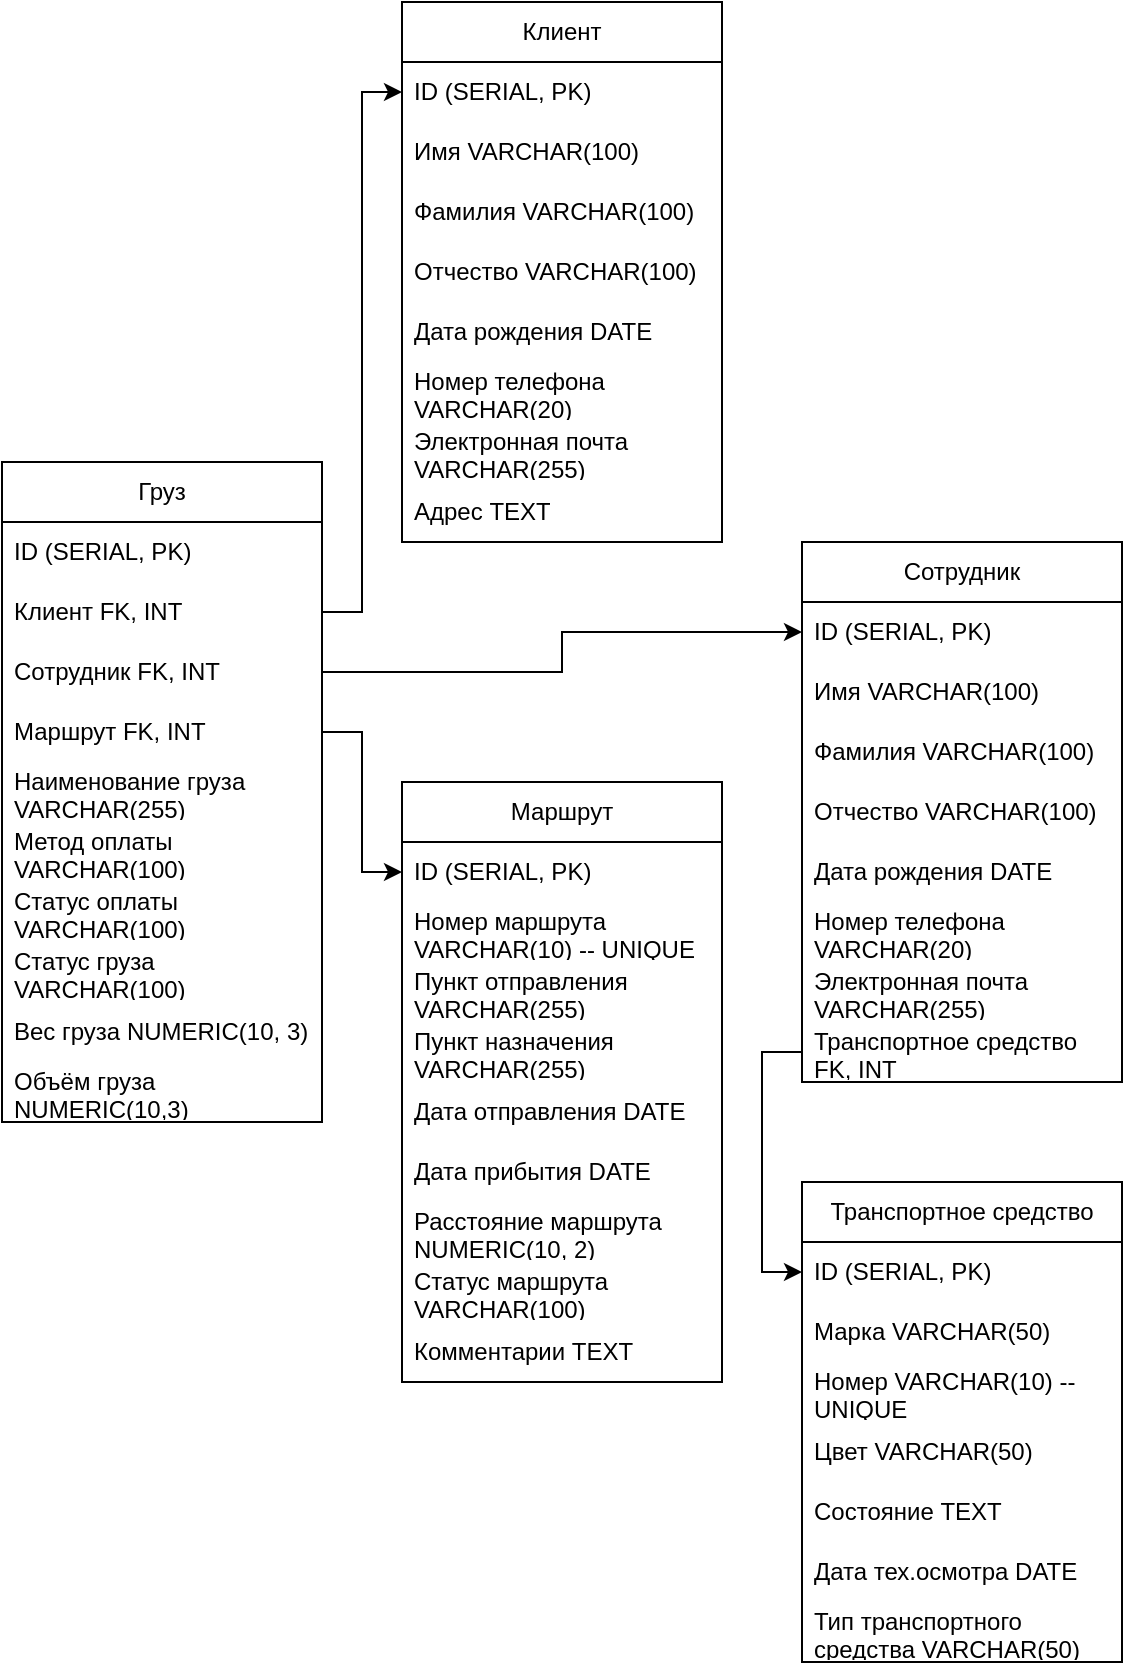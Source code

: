 <mxfile version="27.0.5">
  <diagram name="Страница — 1" id="SLzWMoVGxUSTEZAsDXh0">
    <mxGraphModel dx="1668" dy="934" grid="1" gridSize="10" guides="1" tooltips="1" connect="1" arrows="1" fold="1" page="1" pageScale="1" pageWidth="827" pageHeight="1169" math="0" shadow="0">
      <root>
        <mxCell id="0" />
        <mxCell id="1" parent="0" />
        <mxCell id="r6y92Ip3MjstLrygSpo1-1" value="Груз" style="swimlane;fontStyle=0;childLayout=stackLayout;horizontal=1;startSize=30;horizontalStack=0;resizeParent=1;resizeParentMax=0;resizeLast=0;collapsible=1;marginBottom=0;whiteSpace=wrap;html=1;" vertex="1" parent="1">
          <mxGeometry x="40" y="320" width="160" height="330" as="geometry" />
        </mxCell>
        <mxCell id="r6y92Ip3MjstLrygSpo1-2" value="ID (SERIAL, PK)" style="text;strokeColor=none;fillColor=none;align=left;verticalAlign=middle;spacingLeft=4;spacingRight=4;overflow=hidden;points=[[0,0.5],[1,0.5]];portConstraint=eastwest;rotatable=0;whiteSpace=wrap;html=1;" vertex="1" parent="r6y92Ip3MjstLrygSpo1-1">
          <mxGeometry y="30" width="160" height="30" as="geometry" />
        </mxCell>
        <mxCell id="r6y92Ip3MjstLrygSpo1-3" value="Клиент FK, INT" style="text;strokeColor=none;fillColor=none;align=left;verticalAlign=middle;spacingLeft=4;spacingRight=4;overflow=hidden;points=[[0,0.5],[1,0.5]];portConstraint=eastwest;rotatable=0;whiteSpace=wrap;html=1;" vertex="1" parent="r6y92Ip3MjstLrygSpo1-1">
          <mxGeometry y="60" width="160" height="30" as="geometry" />
        </mxCell>
        <mxCell id="r6y92Ip3MjstLrygSpo1-4" value="Сотрудник FK, INT" style="text;strokeColor=none;fillColor=none;align=left;verticalAlign=middle;spacingLeft=4;spacingRight=4;overflow=hidden;points=[[0,0.5],[1,0.5]];portConstraint=eastwest;rotatable=0;whiteSpace=wrap;html=1;" vertex="1" parent="r6y92Ip3MjstLrygSpo1-1">
          <mxGeometry y="90" width="160" height="30" as="geometry" />
        </mxCell>
        <mxCell id="r6y92Ip3MjstLrygSpo1-32" value="Маршрут FK, INT" style="text;strokeColor=none;fillColor=none;align=left;verticalAlign=middle;spacingLeft=4;spacingRight=4;overflow=hidden;points=[[0,0.5],[1,0.5]];portConstraint=eastwest;rotatable=0;whiteSpace=wrap;html=1;" vertex="1" parent="r6y92Ip3MjstLrygSpo1-1">
          <mxGeometry y="120" width="160" height="30" as="geometry" />
        </mxCell>
        <mxCell id="r6y92Ip3MjstLrygSpo1-44" value="Наименование груза VARCHAR(255)" style="text;strokeColor=none;fillColor=none;align=left;verticalAlign=middle;spacingLeft=4;spacingRight=4;overflow=hidden;points=[[0,0.5],[1,0.5]];portConstraint=eastwest;rotatable=0;whiteSpace=wrap;html=1;" vertex="1" parent="r6y92Ip3MjstLrygSpo1-1">
          <mxGeometry y="150" width="160" height="30" as="geometry" />
        </mxCell>
        <mxCell id="r6y92Ip3MjstLrygSpo1-45" value="Метод оплаты VARCHAR(100)" style="text;strokeColor=none;fillColor=none;align=left;verticalAlign=middle;spacingLeft=4;spacingRight=4;overflow=hidden;points=[[0,0.5],[1,0.5]];portConstraint=eastwest;rotatable=0;whiteSpace=wrap;html=1;" vertex="1" parent="r6y92Ip3MjstLrygSpo1-1">
          <mxGeometry y="180" width="160" height="30" as="geometry" />
        </mxCell>
        <mxCell id="r6y92Ip3MjstLrygSpo1-47" value="Статус оплаты VARCHAR(100)" style="text;strokeColor=none;fillColor=none;align=left;verticalAlign=middle;spacingLeft=4;spacingRight=4;overflow=hidden;points=[[0,0.5],[1,0.5]];portConstraint=eastwest;rotatable=0;whiteSpace=wrap;html=1;" vertex="1" parent="r6y92Ip3MjstLrygSpo1-1">
          <mxGeometry y="210" width="160" height="30" as="geometry" />
        </mxCell>
        <mxCell id="r6y92Ip3MjstLrygSpo1-46" value="Статус груза VARCHAR(100)" style="text;strokeColor=none;fillColor=none;align=left;verticalAlign=middle;spacingLeft=4;spacingRight=4;overflow=hidden;points=[[0,0.5],[1,0.5]];portConstraint=eastwest;rotatable=0;whiteSpace=wrap;html=1;" vertex="1" parent="r6y92Ip3MjstLrygSpo1-1">
          <mxGeometry y="240" width="160" height="30" as="geometry" />
        </mxCell>
        <mxCell id="r6y92Ip3MjstLrygSpo1-59" value="Вес груза NUMERIC(10, 3)" style="text;strokeColor=none;fillColor=none;align=left;verticalAlign=middle;spacingLeft=4;spacingRight=4;overflow=hidden;points=[[0,0.5],[1,0.5]];portConstraint=eastwest;rotatable=0;whiteSpace=wrap;html=1;" vertex="1" parent="r6y92Ip3MjstLrygSpo1-1">
          <mxGeometry y="270" width="160" height="30" as="geometry" />
        </mxCell>
        <mxCell id="r6y92Ip3MjstLrygSpo1-60" value="Объём груза NUMERIC(10,3)" style="text;strokeColor=none;fillColor=none;align=left;verticalAlign=middle;spacingLeft=4;spacingRight=4;overflow=hidden;points=[[0,0.5],[1,0.5]];portConstraint=eastwest;rotatable=0;whiteSpace=wrap;html=1;" vertex="1" parent="r6y92Ip3MjstLrygSpo1-1">
          <mxGeometry y="300" width="160" height="30" as="geometry" />
        </mxCell>
        <mxCell id="r6y92Ip3MjstLrygSpo1-9" value="Клиент" style="swimlane;fontStyle=0;childLayout=stackLayout;horizontal=1;startSize=30;horizontalStack=0;resizeParent=1;resizeParentMax=0;resizeLast=0;collapsible=1;marginBottom=0;whiteSpace=wrap;html=1;" vertex="1" parent="1">
          <mxGeometry x="240" y="90" width="160" height="270" as="geometry" />
        </mxCell>
        <mxCell id="r6y92Ip3MjstLrygSpo1-10" value="ID (SERIAL, PK)" style="text;strokeColor=none;fillColor=none;align=left;verticalAlign=middle;spacingLeft=4;spacingRight=4;overflow=hidden;points=[[0,0.5],[1,0.5]];portConstraint=eastwest;rotatable=0;whiteSpace=wrap;html=1;" vertex="1" parent="r6y92Ip3MjstLrygSpo1-9">
          <mxGeometry y="30" width="160" height="30" as="geometry" />
        </mxCell>
        <mxCell id="r6y92Ip3MjstLrygSpo1-12" value="Имя VARCHAR(100)" style="text;strokeColor=none;fillColor=none;align=left;verticalAlign=middle;spacingLeft=4;spacingRight=4;overflow=hidden;points=[[0,0.5],[1,0.5]];portConstraint=eastwest;rotatable=0;whiteSpace=wrap;html=1;" vertex="1" parent="r6y92Ip3MjstLrygSpo1-9">
          <mxGeometry y="60" width="160" height="30" as="geometry" />
        </mxCell>
        <mxCell id="r6y92Ip3MjstLrygSpo1-29" value="Фамилия VARCHAR(100)" style="text;strokeColor=none;fillColor=none;align=left;verticalAlign=middle;spacingLeft=4;spacingRight=4;overflow=hidden;points=[[0,0.5],[1,0.5]];portConstraint=eastwest;rotatable=0;whiteSpace=wrap;html=1;" vertex="1" parent="r6y92Ip3MjstLrygSpo1-9">
          <mxGeometry y="90" width="160" height="30" as="geometry" />
        </mxCell>
        <mxCell id="r6y92Ip3MjstLrygSpo1-30" value="Отчество VARCHAR(100)" style="text;strokeColor=none;fillColor=none;align=left;verticalAlign=middle;spacingLeft=4;spacingRight=4;overflow=hidden;points=[[0,0.5],[1,0.5]];portConstraint=eastwest;rotatable=0;whiteSpace=wrap;html=1;" vertex="1" parent="r6y92Ip3MjstLrygSpo1-9">
          <mxGeometry y="120" width="160" height="30" as="geometry" />
        </mxCell>
        <mxCell id="r6y92Ip3MjstLrygSpo1-53" value="Дата рождения DATE" style="text;strokeColor=none;fillColor=none;align=left;verticalAlign=middle;spacingLeft=4;spacingRight=4;overflow=hidden;points=[[0,0.5],[1,0.5]];portConstraint=eastwest;rotatable=0;whiteSpace=wrap;html=1;" vertex="1" parent="r6y92Ip3MjstLrygSpo1-9">
          <mxGeometry y="150" width="160" height="30" as="geometry" />
        </mxCell>
        <mxCell id="r6y92Ip3MjstLrygSpo1-49" value="Номер телефона VARCHAR(20)" style="text;strokeColor=none;fillColor=none;align=left;verticalAlign=middle;spacingLeft=4;spacingRight=4;overflow=hidden;points=[[0,0.5],[1,0.5]];portConstraint=eastwest;rotatable=0;whiteSpace=wrap;html=1;" vertex="1" parent="r6y92Ip3MjstLrygSpo1-9">
          <mxGeometry y="180" width="160" height="30" as="geometry" />
        </mxCell>
        <mxCell id="r6y92Ip3MjstLrygSpo1-50" value="Электронная почта VARCHAR(255)" style="text;strokeColor=none;fillColor=none;align=left;verticalAlign=middle;spacingLeft=4;spacingRight=4;overflow=hidden;points=[[0,0.5],[1,0.5]];portConstraint=eastwest;rotatable=0;whiteSpace=wrap;html=1;" vertex="1" parent="r6y92Ip3MjstLrygSpo1-9">
          <mxGeometry y="210" width="160" height="30" as="geometry" />
        </mxCell>
        <mxCell id="r6y92Ip3MjstLrygSpo1-42" value="Адрес TEXT" style="text;strokeColor=none;fillColor=none;align=left;verticalAlign=middle;spacingLeft=4;spacingRight=4;overflow=hidden;points=[[0,0.5],[1,0.5]];portConstraint=eastwest;rotatable=0;whiteSpace=wrap;html=1;" vertex="1" parent="r6y92Ip3MjstLrygSpo1-9">
          <mxGeometry y="240" width="160" height="30" as="geometry" />
        </mxCell>
        <mxCell id="r6y92Ip3MjstLrygSpo1-13" value="Сотрудник" style="swimlane;fontStyle=0;childLayout=stackLayout;horizontal=1;startSize=30;horizontalStack=0;resizeParent=1;resizeParentMax=0;resizeLast=0;collapsible=1;marginBottom=0;whiteSpace=wrap;html=1;" vertex="1" parent="1">
          <mxGeometry x="440" y="360" width="160" height="270" as="geometry">
            <mxRectangle x="480" y="240" width="100" height="30" as="alternateBounds" />
          </mxGeometry>
        </mxCell>
        <mxCell id="r6y92Ip3MjstLrygSpo1-14" value="ID (SERIAL, PK)" style="text;strokeColor=none;fillColor=none;align=left;verticalAlign=middle;spacingLeft=4;spacingRight=4;overflow=hidden;points=[[0,0.5],[1,0.5]];portConstraint=eastwest;rotatable=0;whiteSpace=wrap;html=1;" vertex="1" parent="r6y92Ip3MjstLrygSpo1-13">
          <mxGeometry y="30" width="160" height="30" as="geometry" />
        </mxCell>
        <mxCell id="r6y92Ip3MjstLrygSpo1-15" value="Имя VARCHAR(100)" style="text;strokeColor=none;fillColor=none;align=left;verticalAlign=middle;spacingLeft=4;spacingRight=4;overflow=hidden;points=[[0,0.5],[1,0.5]];portConstraint=eastwest;rotatable=0;whiteSpace=wrap;html=1;" vertex="1" parent="r6y92Ip3MjstLrygSpo1-13">
          <mxGeometry y="60" width="160" height="30" as="geometry" />
        </mxCell>
        <mxCell id="r6y92Ip3MjstLrygSpo1-16" value="Фамилия VARCHAR(100)" style="text;strokeColor=none;fillColor=none;align=left;verticalAlign=middle;spacingLeft=4;spacingRight=4;overflow=hidden;points=[[0,0.5],[1,0.5]];portConstraint=eastwest;rotatable=0;whiteSpace=wrap;html=1;" vertex="1" parent="r6y92Ip3MjstLrygSpo1-13">
          <mxGeometry y="90" width="160" height="30" as="geometry" />
        </mxCell>
        <mxCell id="r6y92Ip3MjstLrygSpo1-28" value="Отчество VARCHAR(100)" style="text;strokeColor=none;fillColor=none;align=left;verticalAlign=middle;spacingLeft=4;spacingRight=4;overflow=hidden;points=[[0,0.5],[1,0.5]];portConstraint=eastwest;rotatable=0;whiteSpace=wrap;html=1;" vertex="1" parent="r6y92Ip3MjstLrygSpo1-13">
          <mxGeometry y="120" width="160" height="30" as="geometry" />
        </mxCell>
        <mxCell id="r6y92Ip3MjstLrygSpo1-54" value="Дата рождения DATE" style="text;strokeColor=none;fillColor=none;align=left;verticalAlign=middle;spacingLeft=4;spacingRight=4;overflow=hidden;points=[[0,0.5],[1,0.5]];portConstraint=eastwest;rotatable=0;whiteSpace=wrap;html=1;" vertex="1" parent="r6y92Ip3MjstLrygSpo1-13">
          <mxGeometry y="150" width="160" height="30" as="geometry" />
        </mxCell>
        <mxCell id="r6y92Ip3MjstLrygSpo1-40" value="Номер телефона VARCHAR(20)" style="text;strokeColor=none;fillColor=none;align=left;verticalAlign=middle;spacingLeft=4;spacingRight=4;overflow=hidden;points=[[0,0.5],[1,0.5]];portConstraint=eastwest;rotatable=0;whiteSpace=wrap;html=1;" vertex="1" parent="r6y92Ip3MjstLrygSpo1-13">
          <mxGeometry y="180" width="160" height="30" as="geometry" />
        </mxCell>
        <mxCell id="r6y92Ip3MjstLrygSpo1-52" value="Электронная почта VARCHAR(255)" style="text;strokeColor=none;fillColor=none;align=left;verticalAlign=middle;spacingLeft=4;spacingRight=4;overflow=hidden;points=[[0,0.5],[1,0.5]];portConstraint=eastwest;rotatable=0;whiteSpace=wrap;html=1;" vertex="1" parent="r6y92Ip3MjstLrygSpo1-13">
          <mxGeometry y="210" width="160" height="30" as="geometry" />
        </mxCell>
        <mxCell id="r6y92Ip3MjstLrygSpo1-34" value="Транспортное средство FK, INT" style="text;strokeColor=none;fillColor=none;align=left;verticalAlign=middle;spacingLeft=4;spacingRight=4;overflow=hidden;points=[[0,0.5],[1,0.5]];portConstraint=eastwest;rotatable=0;whiteSpace=wrap;html=1;" vertex="1" parent="r6y92Ip3MjstLrygSpo1-13">
          <mxGeometry y="240" width="160" height="30" as="geometry" />
        </mxCell>
        <mxCell id="r6y92Ip3MjstLrygSpo1-17" value="Транспортное средство" style="swimlane;fontStyle=0;childLayout=stackLayout;horizontal=1;startSize=30;horizontalStack=0;resizeParent=1;resizeParentMax=0;resizeLast=0;collapsible=1;marginBottom=0;whiteSpace=wrap;html=1;" vertex="1" parent="1">
          <mxGeometry x="440" y="680" width="160" height="240" as="geometry" />
        </mxCell>
        <mxCell id="r6y92Ip3MjstLrygSpo1-18" value="ID (SERIAL, PK)" style="text;strokeColor=none;fillColor=none;align=left;verticalAlign=middle;spacingLeft=4;spacingRight=4;overflow=hidden;points=[[0,0.5],[1,0.5]];portConstraint=eastwest;rotatable=0;whiteSpace=wrap;html=1;" vertex="1" parent="r6y92Ip3MjstLrygSpo1-17">
          <mxGeometry y="30" width="160" height="30" as="geometry" />
        </mxCell>
        <mxCell id="r6y92Ip3MjstLrygSpo1-19" value="Марка VARCHAR(50)" style="text;strokeColor=none;fillColor=none;align=left;verticalAlign=middle;spacingLeft=4;spacingRight=4;overflow=hidden;points=[[0,0.5],[1,0.5]];portConstraint=eastwest;rotatable=0;whiteSpace=wrap;html=1;" vertex="1" parent="r6y92Ip3MjstLrygSpo1-17">
          <mxGeometry y="60" width="160" height="30" as="geometry" />
        </mxCell>
        <mxCell id="r6y92Ip3MjstLrygSpo1-20" value="Номер VARCHAR(10) -- UNIQUE" style="text;strokeColor=none;fillColor=none;align=left;verticalAlign=middle;spacingLeft=4;spacingRight=4;overflow=hidden;points=[[0,0.5],[1,0.5]];portConstraint=eastwest;rotatable=0;whiteSpace=wrap;html=1;" vertex="1" parent="r6y92Ip3MjstLrygSpo1-17">
          <mxGeometry y="90" width="160" height="30" as="geometry" />
        </mxCell>
        <mxCell id="r6y92Ip3MjstLrygSpo1-35" value="Цвет VARCHAR(50)" style="text;strokeColor=none;fillColor=none;align=left;verticalAlign=middle;spacingLeft=4;spacingRight=4;overflow=hidden;points=[[0,0.5],[1,0.5]];portConstraint=eastwest;rotatable=0;whiteSpace=wrap;html=1;" vertex="1" parent="r6y92Ip3MjstLrygSpo1-17">
          <mxGeometry y="120" width="160" height="30" as="geometry" />
        </mxCell>
        <mxCell id="r6y92Ip3MjstLrygSpo1-36" value="Состояние TEXT" style="text;strokeColor=none;fillColor=none;align=left;verticalAlign=middle;spacingLeft=4;spacingRight=4;overflow=hidden;points=[[0,0.5],[1,0.5]];portConstraint=eastwest;rotatable=0;whiteSpace=wrap;html=1;" vertex="1" parent="r6y92Ip3MjstLrygSpo1-17">
          <mxGeometry y="150" width="160" height="30" as="geometry" />
        </mxCell>
        <mxCell id="r6y92Ip3MjstLrygSpo1-37" value="Дата тех.осмотра DATE" style="text;strokeColor=none;fillColor=none;align=left;verticalAlign=middle;spacingLeft=4;spacingRight=4;overflow=hidden;points=[[0,0.5],[1,0.5]];portConstraint=eastwest;rotatable=0;whiteSpace=wrap;html=1;" vertex="1" parent="r6y92Ip3MjstLrygSpo1-17">
          <mxGeometry y="180" width="160" height="30" as="geometry" />
        </mxCell>
        <mxCell id="r6y92Ip3MjstLrygSpo1-66" value="Тип транспортного средства VARCHAR(50)" style="text;strokeColor=none;fillColor=none;align=left;verticalAlign=middle;spacingLeft=4;spacingRight=4;overflow=hidden;points=[[0,0.5],[1,0.5]];portConstraint=eastwest;rotatable=0;whiteSpace=wrap;html=1;" vertex="1" parent="r6y92Ip3MjstLrygSpo1-17">
          <mxGeometry y="210" width="160" height="30" as="geometry" />
        </mxCell>
        <mxCell id="r6y92Ip3MjstLrygSpo1-21" value="Маршрут" style="swimlane;fontStyle=0;childLayout=stackLayout;horizontal=1;startSize=30;horizontalStack=0;resizeParent=1;resizeParentMax=0;resizeLast=0;collapsible=1;marginBottom=0;whiteSpace=wrap;html=1;" vertex="1" parent="1">
          <mxGeometry x="240" y="480" width="160" height="300" as="geometry" />
        </mxCell>
        <mxCell id="r6y92Ip3MjstLrygSpo1-22" value="ID (SERIAL, PK)" style="text;strokeColor=none;fillColor=none;align=left;verticalAlign=middle;spacingLeft=4;spacingRight=4;overflow=hidden;points=[[0,0.5],[1,0.5]];portConstraint=eastwest;rotatable=0;whiteSpace=wrap;html=1;" vertex="1" parent="r6y92Ip3MjstLrygSpo1-21">
          <mxGeometry y="30" width="160" height="30" as="geometry" />
        </mxCell>
        <mxCell id="r6y92Ip3MjstLrygSpo1-23" value="Номер маршрута VARCHAR(10) -- UNIQUE" style="text;strokeColor=none;fillColor=none;align=left;verticalAlign=middle;spacingLeft=4;spacingRight=4;overflow=hidden;points=[[0,0.5],[1,0.5]];portConstraint=eastwest;rotatable=0;whiteSpace=wrap;html=1;" vertex="1" parent="r6y92Ip3MjstLrygSpo1-21">
          <mxGeometry y="60" width="160" height="30" as="geometry" />
        </mxCell>
        <mxCell id="r6y92Ip3MjstLrygSpo1-61" value="Пункт отправления VARCHAR(255)" style="text;strokeColor=none;fillColor=none;align=left;verticalAlign=middle;spacingLeft=4;spacingRight=4;overflow=hidden;points=[[0,0.5],[1,0.5]];portConstraint=eastwest;rotatable=0;whiteSpace=wrap;html=1;" vertex="1" parent="r6y92Ip3MjstLrygSpo1-21">
          <mxGeometry y="90" width="160" height="30" as="geometry" />
        </mxCell>
        <mxCell id="r6y92Ip3MjstLrygSpo1-62" value="Пункт назначения VARCHAR(255)" style="text;strokeColor=none;fillColor=none;align=left;verticalAlign=middle;spacingLeft=4;spacingRight=4;overflow=hidden;points=[[0,0.5],[1,0.5]];portConstraint=eastwest;rotatable=0;whiteSpace=wrap;html=1;" vertex="1" parent="r6y92Ip3MjstLrygSpo1-21">
          <mxGeometry y="120" width="160" height="30" as="geometry" />
        </mxCell>
        <mxCell id="r6y92Ip3MjstLrygSpo1-63" value="Дата отправления DATE" style="text;strokeColor=none;fillColor=none;align=left;verticalAlign=middle;spacingLeft=4;spacingRight=4;overflow=hidden;points=[[0,0.5],[1,0.5]];portConstraint=eastwest;rotatable=0;whiteSpace=wrap;html=1;" vertex="1" parent="r6y92Ip3MjstLrygSpo1-21">
          <mxGeometry y="150" width="160" height="30" as="geometry" />
        </mxCell>
        <mxCell id="r6y92Ip3MjstLrygSpo1-64" value="Дата прибытия DATE" style="text;strokeColor=none;fillColor=none;align=left;verticalAlign=middle;spacingLeft=4;spacingRight=4;overflow=hidden;points=[[0,0.5],[1,0.5]];portConstraint=eastwest;rotatable=0;whiteSpace=wrap;html=1;" vertex="1" parent="r6y92Ip3MjstLrygSpo1-21">
          <mxGeometry y="180" width="160" height="30" as="geometry" />
        </mxCell>
        <mxCell id="r6y92Ip3MjstLrygSpo1-67" value="Расстояние маршрута NUMERIC(10, 2)" style="text;strokeColor=none;fillColor=none;align=left;verticalAlign=middle;spacingLeft=4;spacingRight=4;overflow=hidden;points=[[0,0.5],[1,0.5]];portConstraint=eastwest;rotatable=0;whiteSpace=wrap;html=1;" vertex="1" parent="r6y92Ip3MjstLrygSpo1-21">
          <mxGeometry y="210" width="160" height="30" as="geometry" />
        </mxCell>
        <mxCell id="r6y92Ip3MjstLrygSpo1-65" value="Статус маршрута VARCHAR(100)" style="text;strokeColor=none;fillColor=none;align=left;verticalAlign=middle;spacingLeft=4;spacingRight=4;overflow=hidden;points=[[0,0.5],[1,0.5]];portConstraint=eastwest;rotatable=0;whiteSpace=wrap;html=1;" vertex="1" parent="r6y92Ip3MjstLrygSpo1-21">
          <mxGeometry y="240" width="160" height="30" as="geometry" />
        </mxCell>
        <mxCell id="r6y92Ip3MjstLrygSpo1-71" value="Комментарии TEXT" style="text;strokeColor=none;fillColor=none;align=left;verticalAlign=middle;spacingLeft=4;spacingRight=4;overflow=hidden;points=[[0,0.5],[1,0.5]];portConstraint=eastwest;rotatable=0;whiteSpace=wrap;html=1;" vertex="1" parent="r6y92Ip3MjstLrygSpo1-21">
          <mxGeometry y="270" width="160" height="30" as="geometry" />
        </mxCell>
        <mxCell id="r6y92Ip3MjstLrygSpo1-39" style="edgeStyle=orthogonalEdgeStyle;rounded=0;orthogonalLoop=1;jettySize=auto;html=1;entryX=0;entryY=0.5;entryDx=0;entryDy=0;" edge="1" parent="1" source="r6y92Ip3MjstLrygSpo1-34" target="r6y92Ip3MjstLrygSpo1-18">
          <mxGeometry relative="1" as="geometry" />
        </mxCell>
        <mxCell id="r6y92Ip3MjstLrygSpo1-56" style="edgeStyle=orthogonalEdgeStyle;rounded=0;orthogonalLoop=1;jettySize=auto;html=1;entryX=0;entryY=0.5;entryDx=0;entryDy=0;" edge="1" parent="1" source="r6y92Ip3MjstLrygSpo1-3" target="r6y92Ip3MjstLrygSpo1-10">
          <mxGeometry relative="1" as="geometry" />
        </mxCell>
        <mxCell id="r6y92Ip3MjstLrygSpo1-57" style="edgeStyle=orthogonalEdgeStyle;rounded=0;orthogonalLoop=1;jettySize=auto;html=1;entryX=0;entryY=0.5;entryDx=0;entryDy=0;" edge="1" parent="1" source="r6y92Ip3MjstLrygSpo1-4" target="r6y92Ip3MjstLrygSpo1-14">
          <mxGeometry relative="1" as="geometry" />
        </mxCell>
        <mxCell id="r6y92Ip3MjstLrygSpo1-58" style="edgeStyle=orthogonalEdgeStyle;rounded=0;orthogonalLoop=1;jettySize=auto;html=1;entryX=0;entryY=0.5;entryDx=0;entryDy=0;" edge="1" parent="1" source="r6y92Ip3MjstLrygSpo1-32" target="r6y92Ip3MjstLrygSpo1-22">
          <mxGeometry relative="1" as="geometry" />
        </mxCell>
      </root>
    </mxGraphModel>
  </diagram>
</mxfile>
